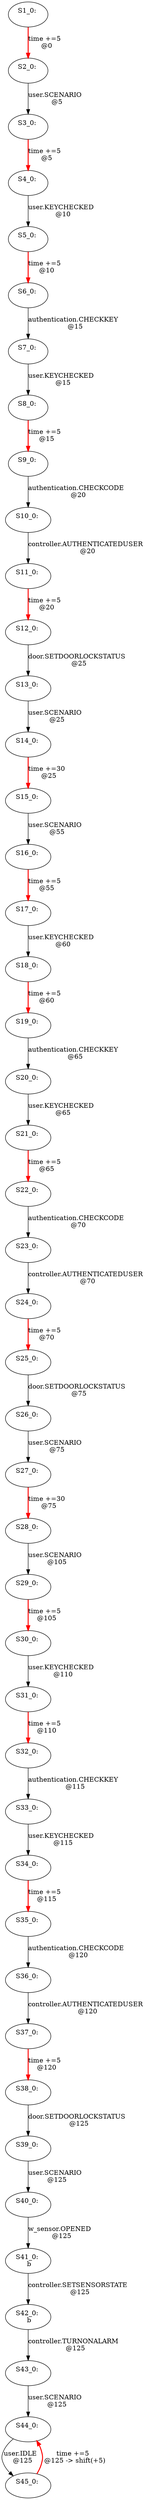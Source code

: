 digraph html {
S1_0[label="S1_0: \n "];
S2_0[label="S2_0: \n "];
S1_0 -> S2_0[label="time +=5 \n @0", style="bold", color="red"];
S3_0[label="S3_0: \n "];
S4_0[label="S4_0: \n "];
S3_0 -> S4_0[label="time +=5 \n @5", style="bold", color="red"];
S2_0 -> S3_0[label="user.SCENARIO \n @5"];
S5_0[label="S5_0: \n "];
S6_0[label="S6_0: \n "];
S5_0 -> S6_0[label="time +=5 \n @10", style="bold", color="red"];
S4_0 -> S5_0[label="user.KEYCHECKED \n @10"];
S7_0[label="S7_0: \n "];
S6_0 -> S7_0[label="authentication.CHECKKEY \n @15"];
S8_0[label="S8_0: \n "];
S9_0[label="S9_0: \n "];
S8_0 -> S9_0[label="time +=5 \n @15", style="bold", color="red"];
S7_0 -> S8_0[label="user.KEYCHECKED \n @15"];
S10_0[label="S10_0: \n "];
S9_0 -> S10_0[label="authentication.CHECKCODE \n @20"];
S11_0[label="S11_0: \n "];
S12_0[label="S12_0: \n "];
S11_0 -> S12_0[label="time +=5 \n @20", style="bold", color="red"];
S10_0 -> S11_0[label="controller.AUTHENTICATEDUSER \n @20"];
S13_0[label="S13_0: \n "];
S12_0 -> S13_0[label="door.SETDOORLOCKSTATUS \n @25"];
S14_0[label="S14_0: \n "];
S15_0[label="S15_0: \n "];
S14_0 -> S15_0[label="time +=30 \n @25", style="bold", color="red"];
S13_0 -> S14_0[label="user.SCENARIO \n @25"];
S16_0[label="S16_0: \n "];
S17_0[label="S17_0: \n "];
S16_0 -> S17_0[label="time +=5 \n @55", style="bold", color="red"];
S15_0 -> S16_0[label="user.SCENARIO \n @55"];
S18_0[label="S18_0: \n "];
S19_0[label="S19_0: \n "];
S18_0 -> S19_0[label="time +=5 \n @60", style="bold", color="red"];
S17_0 -> S18_0[label="user.KEYCHECKED \n @60"];
S20_0[label="S20_0: \n "];
S19_0 -> S20_0[label="authentication.CHECKKEY \n @65"];
S21_0[label="S21_0: \n "];
S22_0[label="S22_0: \n "];
S21_0 -> S22_0[label="time +=5 \n @65", style="bold", color="red"];
S20_0 -> S21_0[label="user.KEYCHECKED \n @65"];
S23_0[label="S23_0: \n "];
S22_0 -> S23_0[label="authentication.CHECKCODE \n @70"];
S24_0[label="S24_0: \n "];
S25_0[label="S25_0: \n "];
S24_0 -> S25_0[label="time +=5 \n @70", style="bold", color="red"];
S23_0 -> S24_0[label="controller.AUTHENTICATEDUSER \n @70"];
S26_0[label="S26_0: \n "];
S25_0 -> S26_0[label="door.SETDOORLOCKSTATUS \n @75"];
S27_0[label="S27_0: \n "];
S28_0[label="S28_0: \n "];
S27_0 -> S28_0[label="time +=30 \n @75", style="bold", color="red"];
S26_0 -> S27_0[label="user.SCENARIO \n @75"];
S29_0[label="S29_0: \n "];
S30_0[label="S30_0: \n "];
S29_0 -> S30_0[label="time +=5 \n @105", style="bold", color="red"];
S28_0 -> S29_0[label="user.SCENARIO \n @105"];
S31_0[label="S31_0: \n "];
S32_0[label="S32_0: \n "];
S31_0 -> S32_0[label="time +=5 \n @110", style="bold", color="red"];
S30_0 -> S31_0[label="user.KEYCHECKED \n @110"];
S33_0[label="S33_0: \n "];
S32_0 -> S33_0[label="authentication.CHECKKEY \n @115"];
S34_0[label="S34_0: \n "];
S35_0[label="S35_0: \n "];
S34_0 -> S35_0[label="time +=5 \n @115", style="bold", color="red"];
S33_0 -> S34_0[label="user.KEYCHECKED \n @115"];
S36_0[label="S36_0: \n "];
S35_0 -> S36_0[label="authentication.CHECKCODE \n @120"];
S37_0[label="S37_0: \n "];
S38_0[label="S38_0: \n "];
S37_0 -> S38_0[label="time +=5 \n @120", style="bold", color="red"];
S36_0 -> S37_0[label="controller.AUTHENTICATEDUSER \n @120"];
S39_0[label="S39_0: \n "];
S38_0 -> S39_0[label="door.SETDOORLOCKSTATUS \n @125"];
S40_0[label="S40_0: \n "];
S39_0 -> S40_0[label="user.SCENARIO \n @125"];
S41_0[label="S41_0: \n b"];
S40_0 -> S41_0[label="w_sensor.OPENED \n @125"];
S42_0[label="S42_0: \n b"];
S41_0 -> S42_0[label="controller.SETSENSORSTATE \n @125"];
S43_0[label="S43_0: \n "];
S42_0 -> S43_0[label="controller.TURNONALARM \n @125"];
S44_0[label="S44_0: \n "];
S43_0 -> S44_0[label="user.SCENARIO \n @125"];
S45_0[label="S45_0: \n "];
S45_0 -> S44_0[label="time +=5 \n @125 -> shift(+5)", style="bold", color="red"];
S44_0 -> S45_0[label="user.IDLE \n @125"];
}